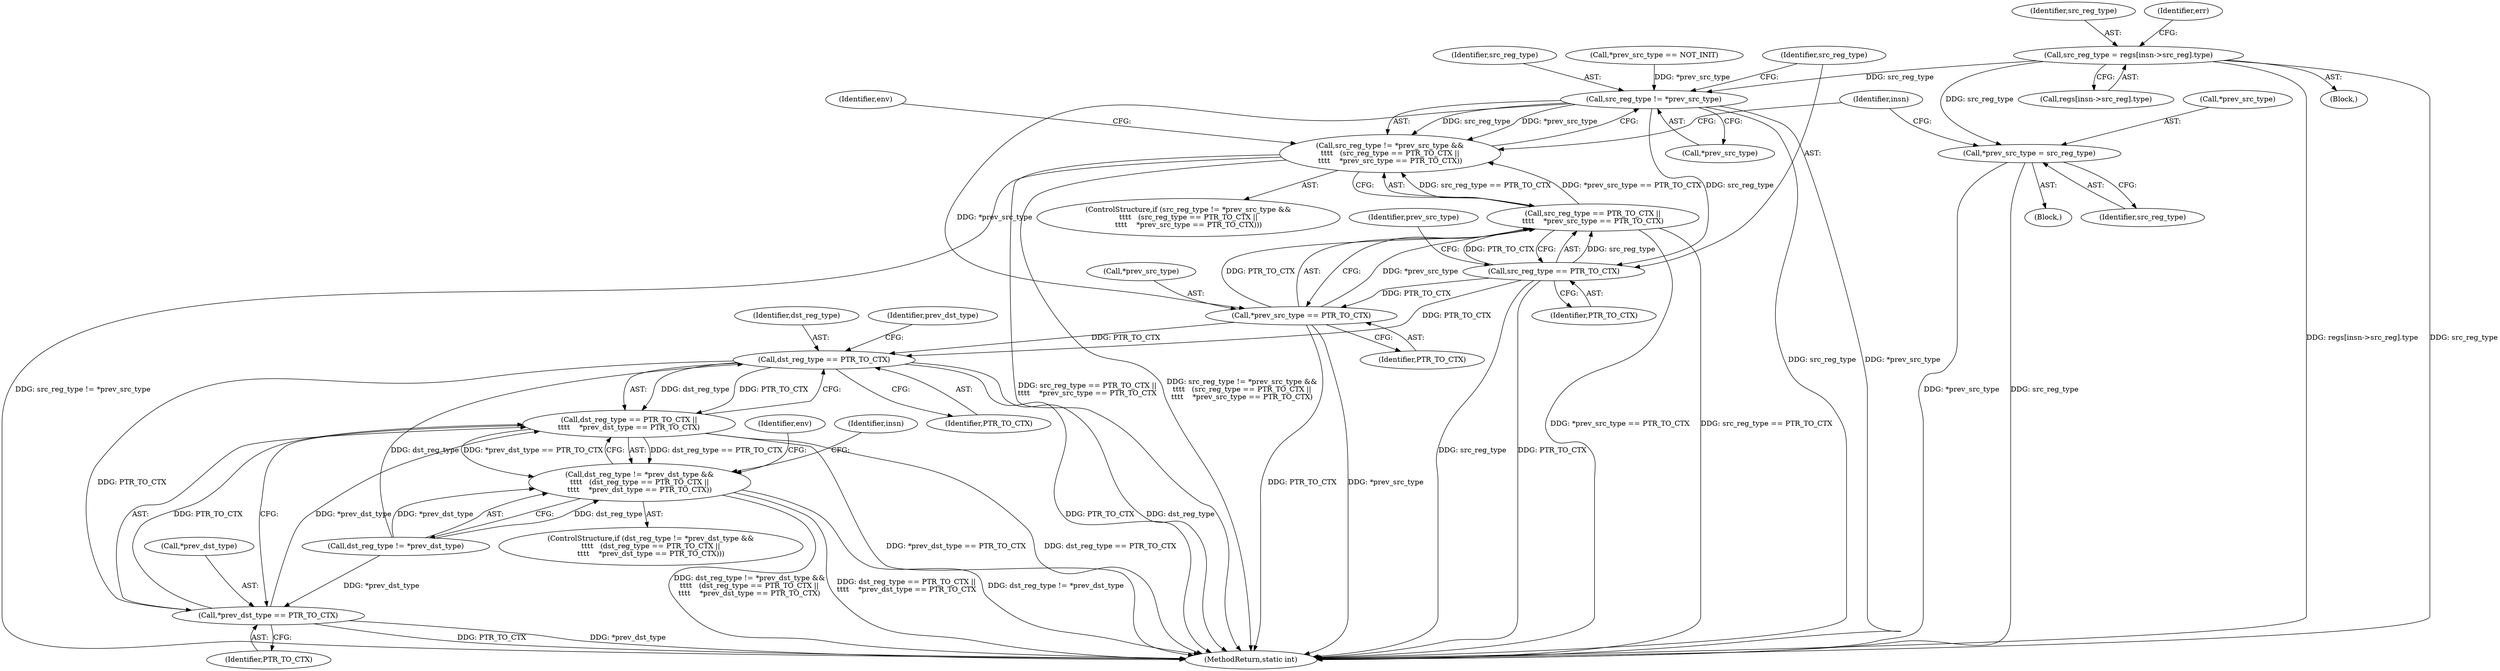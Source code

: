 digraph "0_linux_c131187db2d3fa2f8bf32fdf4e9a4ef805168467_1@array" {
"1000384" [label="(Call,src_reg_type = regs[insn->src_reg].type)"];
"1000432" [label="(Call,*prev_src_type = src_reg_type)"];
"1000439" [label="(Call,src_reg_type != *prev_src_type)"];
"1000438" [label="(Call,src_reg_type != *prev_src_type &&\n\t\t\t\t   (src_reg_type == PTR_TO_CTX ||\n\t\t\t\t    *prev_src_type == PTR_TO_CTX))"];
"1000444" [label="(Call,src_reg_type == PTR_TO_CTX)"];
"1000443" [label="(Call,src_reg_type == PTR_TO_CTX ||\n\t\t\t\t    *prev_src_type == PTR_TO_CTX)"];
"1000447" [label="(Call,*prev_src_type == PTR_TO_CTX)"];
"1000566" [label="(Call,dst_reg_type == PTR_TO_CTX)"];
"1000565" [label="(Call,dst_reg_type == PTR_TO_CTX ||\n\t\t\t\t    *prev_dst_type == PTR_TO_CTX)"];
"1000560" [label="(Call,dst_reg_type != *prev_dst_type &&\n\t\t\t\t   (dst_reg_type == PTR_TO_CTX ||\n\t\t\t\t    *prev_dst_type == PTR_TO_CTX))"];
"1000569" [label="(Call,*prev_dst_type == PTR_TO_CTX)"];
"1000427" [label="(Call,*prev_src_type == NOT_INIT)"];
"1000439" [label="(Call,src_reg_type != *prev_src_type)"];
"1000560" [label="(Call,dst_reg_type != *prev_dst_type &&\n\t\t\t\t   (dst_reg_type == PTR_TO_CTX ||\n\t\t\t\t    *prev_dst_type == PTR_TO_CTX))"];
"1000438" [label="(Call,src_reg_type != *prev_src_type &&\n\t\t\t\t   (src_reg_type == PTR_TO_CTX ||\n\t\t\t\t    *prev_src_type == PTR_TO_CTX))"];
"1000446" [label="(Identifier,PTR_TO_CTX)"];
"1000386" [label="(Call,regs[insn->src_reg].type)"];
"1000567" [label="(Identifier,dst_reg_type)"];
"1000575" [label="(Identifier,env)"];
"1000566" [label="(Call,dst_reg_type == PTR_TO_CTX)"];
"1000565" [label="(Call,dst_reg_type == PTR_TO_CTX ||\n\t\t\t\t    *prev_dst_type == PTR_TO_CTX)"];
"1000561" [label="(Call,dst_reg_type != *prev_dst_type)"];
"1000586" [label="(Identifier,insn)"];
"1000559" [label="(ControlStructure,if (dst_reg_type != *prev_dst_type &&\n\t\t\t\t   (dst_reg_type == PTR_TO_CTX ||\n\t\t\t\t    *prev_dst_type == PTR_TO_CTX)))"];
"1000570" [label="(Call,*prev_dst_type)"];
"1000569" [label="(Call,*prev_dst_type == PTR_TO_CTX)"];
"1000444" [label="(Call,src_reg_type == PTR_TO_CTX)"];
"1000445" [label="(Identifier,src_reg_type)"];
"1000572" [label="(Identifier,PTR_TO_CTX)"];
"1000385" [label="(Identifier,src_reg_type)"];
"1000357" [label="(Block,)"];
"1000921" [label="(MethodReturn,static int)"];
"1000384" [label="(Call,src_reg_type = regs[insn->src_reg].type)"];
"1000394" [label="(Identifier,err)"];
"1000449" [label="(Identifier,prev_src_type)"];
"1000433" [label="(Call,*prev_src_type)"];
"1000465" [label="(Identifier,insn)"];
"1000441" [label="(Call,*prev_src_type)"];
"1000432" [label="(Call,*prev_src_type = src_reg_type)"];
"1000437" [label="(ControlStructure,if (src_reg_type != *prev_src_type &&\n\t\t\t\t   (src_reg_type == PTR_TO_CTX ||\n\t\t\t\t    *prev_src_type == PTR_TO_CTX)))"];
"1000450" [label="(Identifier,PTR_TO_CTX)"];
"1000447" [label="(Call,*prev_src_type == PTR_TO_CTX)"];
"1000435" [label="(Identifier,src_reg_type)"];
"1000453" [label="(Identifier,env)"];
"1000568" [label="(Identifier,PTR_TO_CTX)"];
"1000431" [label="(Block,)"];
"1000571" [label="(Identifier,prev_dst_type)"];
"1000443" [label="(Call,src_reg_type == PTR_TO_CTX ||\n\t\t\t\t    *prev_src_type == PTR_TO_CTX)"];
"1000448" [label="(Call,*prev_src_type)"];
"1000440" [label="(Identifier,src_reg_type)"];
"1000384" -> "1000357"  [label="AST: "];
"1000384" -> "1000386"  [label="CFG: "];
"1000385" -> "1000384"  [label="AST: "];
"1000386" -> "1000384"  [label="AST: "];
"1000394" -> "1000384"  [label="CFG: "];
"1000384" -> "1000921"  [label="DDG: regs[insn->src_reg].type"];
"1000384" -> "1000921"  [label="DDG: src_reg_type"];
"1000384" -> "1000432"  [label="DDG: src_reg_type"];
"1000384" -> "1000439"  [label="DDG: src_reg_type"];
"1000432" -> "1000431"  [label="AST: "];
"1000432" -> "1000435"  [label="CFG: "];
"1000433" -> "1000432"  [label="AST: "];
"1000435" -> "1000432"  [label="AST: "];
"1000465" -> "1000432"  [label="CFG: "];
"1000432" -> "1000921"  [label="DDG: *prev_src_type"];
"1000432" -> "1000921"  [label="DDG: src_reg_type"];
"1000439" -> "1000438"  [label="AST: "];
"1000439" -> "1000441"  [label="CFG: "];
"1000440" -> "1000439"  [label="AST: "];
"1000441" -> "1000439"  [label="AST: "];
"1000445" -> "1000439"  [label="CFG: "];
"1000438" -> "1000439"  [label="CFG: "];
"1000439" -> "1000921"  [label="DDG: src_reg_type"];
"1000439" -> "1000921"  [label="DDG: *prev_src_type"];
"1000439" -> "1000438"  [label="DDG: src_reg_type"];
"1000439" -> "1000438"  [label="DDG: *prev_src_type"];
"1000427" -> "1000439"  [label="DDG: *prev_src_type"];
"1000439" -> "1000444"  [label="DDG: src_reg_type"];
"1000439" -> "1000447"  [label="DDG: *prev_src_type"];
"1000438" -> "1000437"  [label="AST: "];
"1000438" -> "1000443"  [label="CFG: "];
"1000443" -> "1000438"  [label="AST: "];
"1000453" -> "1000438"  [label="CFG: "];
"1000465" -> "1000438"  [label="CFG: "];
"1000438" -> "1000921"  [label="DDG: src_reg_type == PTR_TO_CTX ||\n\t\t\t\t    *prev_src_type == PTR_TO_CTX"];
"1000438" -> "1000921"  [label="DDG: src_reg_type != *prev_src_type &&\n\t\t\t\t   (src_reg_type == PTR_TO_CTX ||\n\t\t\t\t    *prev_src_type == PTR_TO_CTX)"];
"1000438" -> "1000921"  [label="DDG: src_reg_type != *prev_src_type"];
"1000443" -> "1000438"  [label="DDG: src_reg_type == PTR_TO_CTX"];
"1000443" -> "1000438"  [label="DDG: *prev_src_type == PTR_TO_CTX"];
"1000444" -> "1000443"  [label="AST: "];
"1000444" -> "1000446"  [label="CFG: "];
"1000445" -> "1000444"  [label="AST: "];
"1000446" -> "1000444"  [label="AST: "];
"1000449" -> "1000444"  [label="CFG: "];
"1000443" -> "1000444"  [label="CFG: "];
"1000444" -> "1000921"  [label="DDG: PTR_TO_CTX"];
"1000444" -> "1000921"  [label="DDG: src_reg_type"];
"1000444" -> "1000443"  [label="DDG: src_reg_type"];
"1000444" -> "1000443"  [label="DDG: PTR_TO_CTX"];
"1000444" -> "1000447"  [label="DDG: PTR_TO_CTX"];
"1000444" -> "1000566"  [label="DDG: PTR_TO_CTX"];
"1000443" -> "1000447"  [label="CFG: "];
"1000447" -> "1000443"  [label="AST: "];
"1000443" -> "1000921"  [label="DDG: *prev_src_type == PTR_TO_CTX"];
"1000443" -> "1000921"  [label="DDG: src_reg_type == PTR_TO_CTX"];
"1000447" -> "1000443"  [label="DDG: *prev_src_type"];
"1000447" -> "1000443"  [label="DDG: PTR_TO_CTX"];
"1000447" -> "1000450"  [label="CFG: "];
"1000448" -> "1000447"  [label="AST: "];
"1000450" -> "1000447"  [label="AST: "];
"1000447" -> "1000921"  [label="DDG: PTR_TO_CTX"];
"1000447" -> "1000921"  [label="DDG: *prev_src_type"];
"1000447" -> "1000566"  [label="DDG: PTR_TO_CTX"];
"1000566" -> "1000565"  [label="AST: "];
"1000566" -> "1000568"  [label="CFG: "];
"1000567" -> "1000566"  [label="AST: "];
"1000568" -> "1000566"  [label="AST: "];
"1000571" -> "1000566"  [label="CFG: "];
"1000565" -> "1000566"  [label="CFG: "];
"1000566" -> "1000921"  [label="DDG: PTR_TO_CTX"];
"1000566" -> "1000921"  [label="DDG: dst_reg_type"];
"1000566" -> "1000565"  [label="DDG: dst_reg_type"];
"1000566" -> "1000565"  [label="DDG: PTR_TO_CTX"];
"1000561" -> "1000566"  [label="DDG: dst_reg_type"];
"1000566" -> "1000569"  [label="DDG: PTR_TO_CTX"];
"1000565" -> "1000560"  [label="AST: "];
"1000565" -> "1000569"  [label="CFG: "];
"1000569" -> "1000565"  [label="AST: "];
"1000560" -> "1000565"  [label="CFG: "];
"1000565" -> "1000921"  [label="DDG: *prev_dst_type == PTR_TO_CTX"];
"1000565" -> "1000921"  [label="DDG: dst_reg_type == PTR_TO_CTX"];
"1000565" -> "1000560"  [label="DDG: dst_reg_type == PTR_TO_CTX"];
"1000565" -> "1000560"  [label="DDG: *prev_dst_type == PTR_TO_CTX"];
"1000569" -> "1000565"  [label="DDG: *prev_dst_type"];
"1000569" -> "1000565"  [label="DDG: PTR_TO_CTX"];
"1000560" -> "1000559"  [label="AST: "];
"1000560" -> "1000561"  [label="CFG: "];
"1000561" -> "1000560"  [label="AST: "];
"1000575" -> "1000560"  [label="CFG: "];
"1000586" -> "1000560"  [label="CFG: "];
"1000560" -> "1000921"  [label="DDG: dst_reg_type != *prev_dst_type &&\n\t\t\t\t   (dst_reg_type == PTR_TO_CTX ||\n\t\t\t\t    *prev_dst_type == PTR_TO_CTX)"];
"1000560" -> "1000921"  [label="DDG: dst_reg_type == PTR_TO_CTX ||\n\t\t\t\t    *prev_dst_type == PTR_TO_CTX"];
"1000560" -> "1000921"  [label="DDG: dst_reg_type != *prev_dst_type"];
"1000561" -> "1000560"  [label="DDG: dst_reg_type"];
"1000561" -> "1000560"  [label="DDG: *prev_dst_type"];
"1000569" -> "1000572"  [label="CFG: "];
"1000570" -> "1000569"  [label="AST: "];
"1000572" -> "1000569"  [label="AST: "];
"1000569" -> "1000921"  [label="DDG: PTR_TO_CTX"];
"1000569" -> "1000921"  [label="DDG: *prev_dst_type"];
"1000561" -> "1000569"  [label="DDG: *prev_dst_type"];
}
